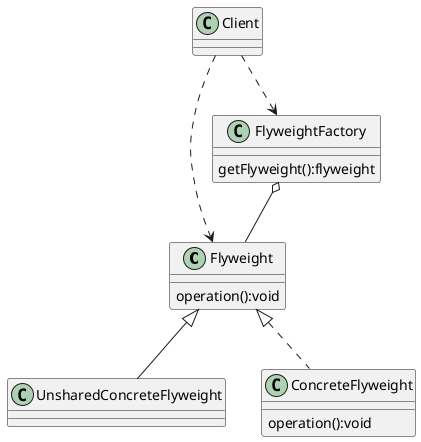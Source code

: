 @startuml

Class Flyweight
Class UnsharedConcreteFlyweight
Class ConcreteFlyweight
Class FlyweightFactory
Class Client

FlyweightFactory o--  Flyweight

Flyweight<|.. ConcreteFlyweight
Flyweight<|-- UnsharedConcreteFlyweight

Client ..> Flyweight
Client ..> FlyweightFactory

Class Flyweight{
    operation():void
}
Class ConcreteFlyweight{
    operation():void
}
Class FlyweightFactory{
    getFlyweight():flyweight
}
@enduml
